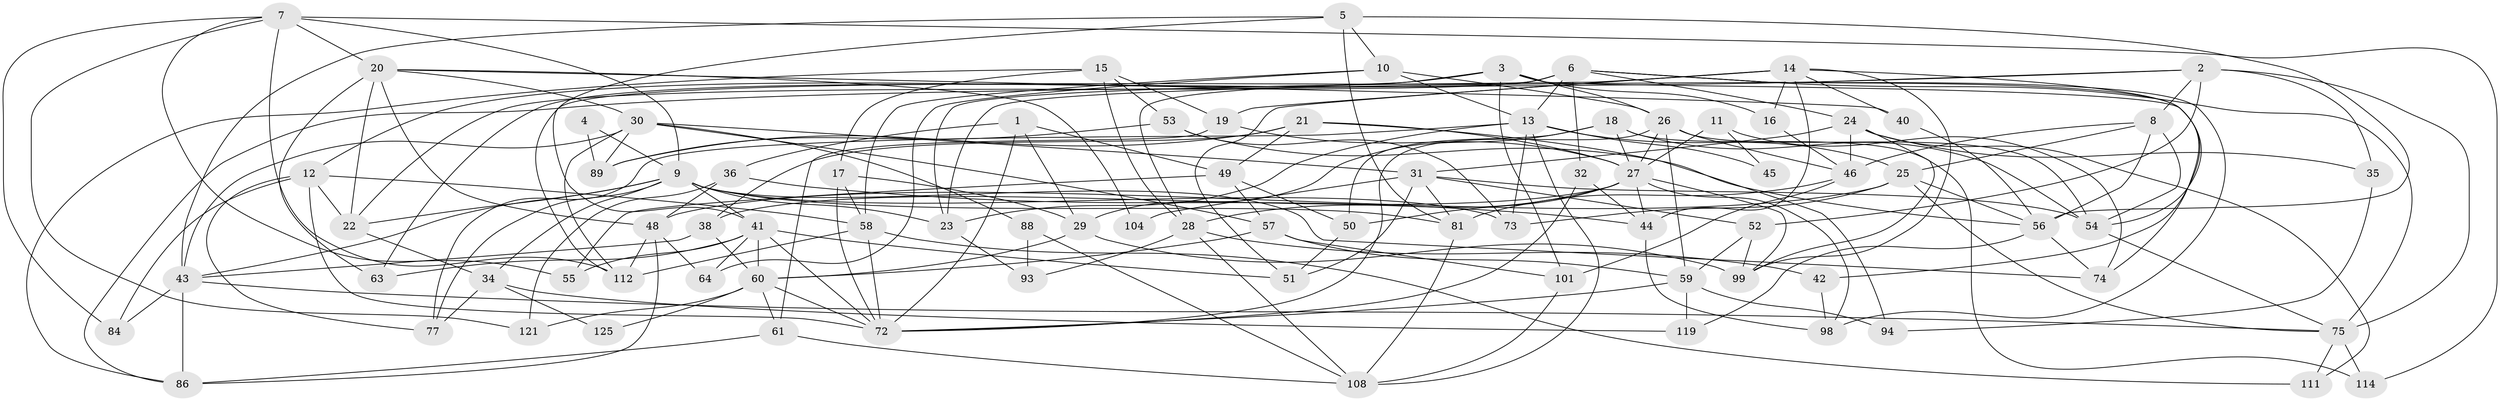 // Generated by graph-tools (version 1.1) at 2025/23/03/03/25 07:23:58]
// undirected, 82 vertices, 204 edges
graph export_dot {
graph [start="1"]
  node [color=gray90,style=filled];
  1;
  2 [super="+124"];
  3 [super="+120"];
  4;
  5 [super="+106"];
  6 [super="+76"];
  7 [super="+79"];
  8 [super="+100"];
  9 [super="+37"];
  10 [super="+39"];
  11;
  12 [super="+67"];
  13;
  14 [super="+96"];
  15;
  16;
  17 [super="+116"];
  18;
  19 [super="+113"];
  20 [super="+87"];
  21 [super="+110"];
  22 [super="+92"];
  23 [super="+90"];
  24 [super="+47"];
  25;
  26;
  27 [super="+33"];
  28 [super="+97"];
  29 [super="+102"];
  30 [super="+118"];
  31 [super="+115"];
  32 [super="+65"];
  34 [super="+62"];
  35;
  36;
  38;
  40;
  41 [super="+71"];
  42;
  43 [super="+80"];
  44 [super="+78"];
  45;
  46 [super="+70"];
  48;
  49 [super="+107"];
  50 [super="+103"];
  51 [super="+69"];
  52;
  53;
  54;
  55;
  56 [super="+83"];
  57 [super="+85"];
  58 [super="+82"];
  59 [super="+68"];
  60 [super="+66"];
  61;
  63;
  64;
  72 [super="+109"];
  73;
  74;
  75 [super="+117"];
  77;
  81 [super="+91"];
  84;
  86 [super="+95"];
  88;
  89;
  93 [super="+122"];
  94;
  98 [super="+105"];
  99;
  101;
  104;
  108 [super="+123"];
  111;
  112;
  114;
  119;
  121;
  125;
  1 -- 29;
  1 -- 49;
  1 -- 36;
  1 -- 72;
  2 -- 35;
  2 -- 52;
  2 -- 86;
  2 -- 8;
  2 -- 75;
  2 -- 23;
  3 -- 74;
  3 -- 101;
  3 -- 28;
  3 -- 16;
  3 -- 26;
  3 -- 12;
  4 -- 89;
  4 -- 9;
  5 -- 43;
  5 -- 81;
  5 -- 56;
  5 -- 41;
  5 -- 10;
  6 -- 13;
  6 -- 32;
  6 -- 75;
  6 -- 112;
  6 -- 98;
  6 -- 22;
  6 -- 24;
  6 -- 42;
  6 -- 63;
  7 -- 9 [weight=2];
  7 -- 114;
  7 -- 121;
  7 -- 20;
  7 -- 112;
  7 -- 84;
  7 -- 55;
  8 -- 54;
  8 -- 46;
  8 -- 25;
  8 -- 56;
  9 -- 23;
  9 -- 74;
  9 -- 77;
  9 -- 81;
  9 -- 73;
  9 -- 34;
  9 -- 22;
  9 -- 43;
  9 -- 41;
  10 -- 13;
  10 -- 26;
  10 -- 64;
  10 -- 58;
  11 -- 74;
  11 -- 45;
  11 -- 27;
  12 -- 77;
  12 -- 58;
  12 -- 84;
  12 -- 22;
  12 -- 72;
  13 -- 25;
  13 -- 45;
  13 -- 73;
  13 -- 77;
  13 -- 108;
  13 -- 23;
  14 -- 54;
  14 -- 19;
  14 -- 23;
  14 -- 51;
  14 -- 16;
  14 -- 99;
  14 -- 40;
  14 -- 44;
  15 -- 53;
  15 -- 19;
  15 -- 86;
  15 -- 28;
  15 -- 17;
  16 -- 46;
  17 -- 29;
  17 -- 72;
  17 -- 58;
  18 -- 114;
  18 -- 27;
  18 -- 54;
  18 -- 29;
  18 -- 50;
  19 -- 61;
  19 -- 27;
  20 -- 48;
  20 -- 40;
  20 -- 104;
  20 -- 63;
  20 -- 30;
  20 -- 22;
  21 -- 38;
  21 -- 89;
  21 -- 94;
  21 -- 49;
  21 -- 27;
  22 -- 34;
  23 -- 93;
  24 -- 31;
  24 -- 111;
  24 -- 35;
  24 -- 99;
  24 -- 46;
  25 -- 73;
  25 -- 48;
  25 -- 56;
  25 -- 75;
  26 -- 54;
  26 -- 46;
  26 -- 59;
  26 -- 27;
  26 -- 72;
  27 -- 38;
  27 -- 99;
  27 -- 28;
  27 -- 44;
  27 -- 98;
  27 -- 50;
  28 -- 108;
  28 -- 42;
  28 -- 93;
  29 -- 60;
  29 -- 99;
  30 -- 43;
  30 -- 112;
  30 -- 88;
  30 -- 89;
  30 -- 31;
  30 -- 57;
  31 -- 54;
  31 -- 104;
  31 -- 81;
  31 -- 52;
  31 -- 51;
  32 -- 72;
  32 -- 44;
  34 -- 77;
  34 -- 119;
  34 -- 125;
  35 -- 94;
  36 -- 48;
  36 -- 44;
  36 -- 121;
  38 -- 60;
  38 -- 43;
  40 -- 56;
  41 -- 63;
  41 -- 60;
  41 -- 64;
  41 -- 51;
  41 -- 55;
  41 -- 72;
  42 -- 98;
  43 -- 84;
  43 -- 75;
  43 -- 86;
  44 -- 98;
  46 -- 81;
  46 -- 101;
  48 -- 64;
  48 -- 112;
  48 -- 86;
  49 -- 57 [weight=2];
  49 -- 50;
  49 -- 55;
  50 -- 51;
  52 -- 99;
  52 -- 59;
  53 -- 73;
  53 -- 89;
  53 -- 56;
  54 -- 75;
  56 -- 119;
  56 -- 74;
  57 -- 59;
  57 -- 60;
  57 -- 101;
  58 -- 72;
  58 -- 112;
  58 -- 111;
  59 -- 119;
  59 -- 94;
  59 -- 72;
  60 -- 72;
  60 -- 61;
  60 -- 121;
  60 -- 125;
  61 -- 86;
  61 -- 108;
  75 -- 111;
  75 -- 114;
  81 -- 108;
  88 -- 108;
  88 -- 93;
  101 -- 108;
}
